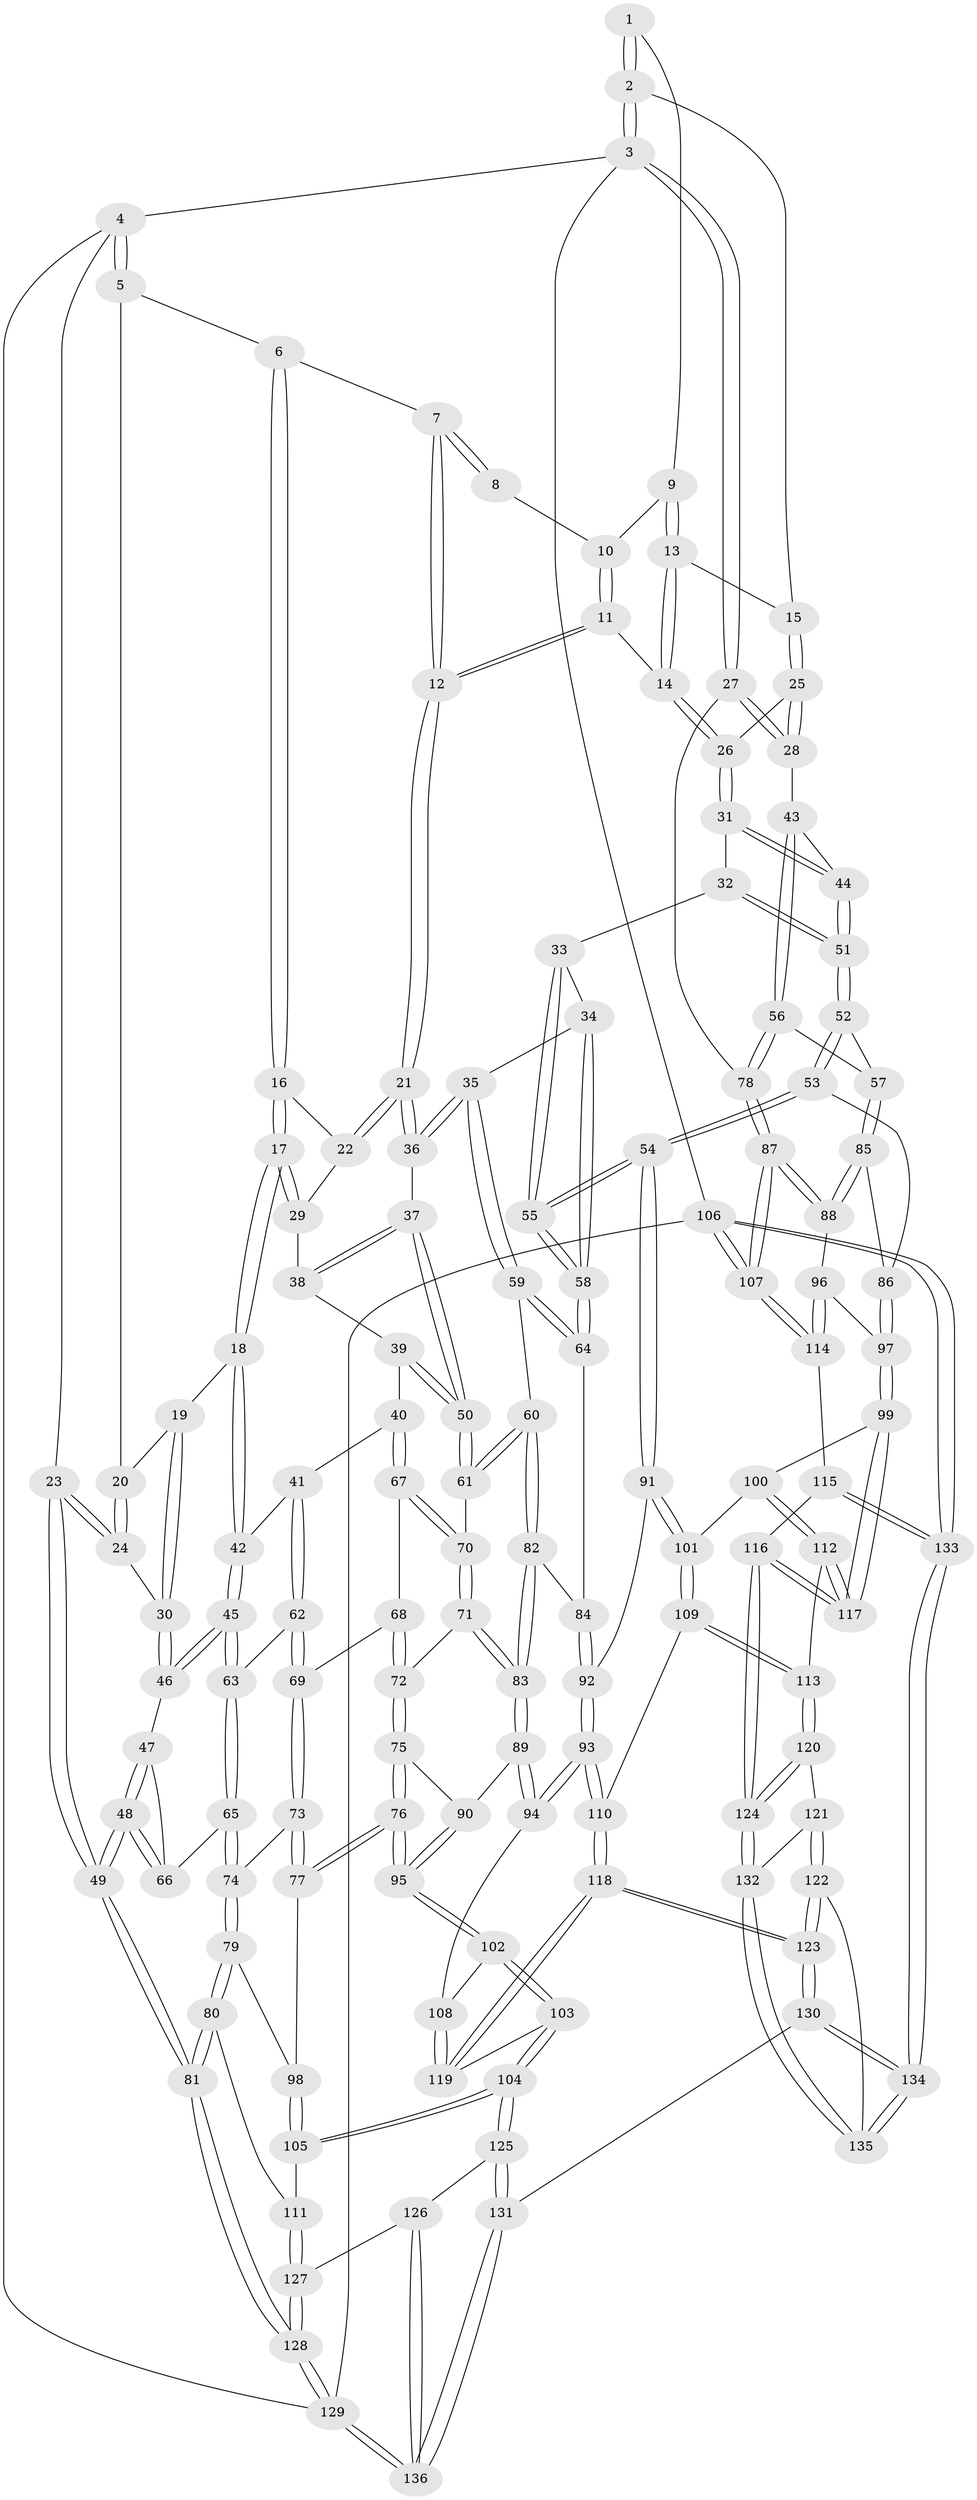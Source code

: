 // coarse degree distribution, {3: 0.24074074074074073, 1: 0.018518518518518517, 4: 0.24074074074074073, 5: 0.3333333333333333, 2: 0.05555555555555555, 7: 0.037037037037037035, 6: 0.05555555555555555, 8: 0.018518518518518517}
// Generated by graph-tools (version 1.1) at 2025/05/03/04/25 22:05:25]
// undirected, 136 vertices, 337 edges
graph export_dot {
graph [start="1"]
  node [color=gray90,style=filled];
  1 [pos="+0.8377583656181643+0"];
  2 [pos="+1+0"];
  3 [pos="+1+0"];
  4 [pos="+0+0"];
  5 [pos="+0.2667188582619247+0"];
  6 [pos="+0.279017457555872+0"];
  7 [pos="+0.512865109016495+0"];
  8 [pos="+0.6126095387813634+0"];
  9 [pos="+0.7666046785845259+0.05723903852438734"];
  10 [pos="+0.6978320479052595+0.02842021492240481"];
  11 [pos="+0.6297406514733622+0.17371692210661424"];
  12 [pos="+0.5816816132004513+0.18999284673948513"];
  13 [pos="+0.7754833715826857+0.0715380719771387"];
  14 [pos="+0.6944414002909375+0.1711157657206309"];
  15 [pos="+0.8874909507979816+0.0916613632993438"];
  16 [pos="+0.3124219059083954+0"];
  17 [pos="+0.2879333012900054+0.21551806123944534"];
  18 [pos="+0.269627668125472+0.2276980223009293"];
  19 [pos="+0.22185845253826342+0.2157868800257103"];
  20 [pos="+0.14608914304989762+0.09576350543239566"];
  21 [pos="+0.5736767978590319+0.2009109460931075"];
  22 [pos="+0.4715167548841662+0.17680688402344158"];
  23 [pos="+0+0.16168984716191354"];
  24 [pos="+0+0.20203889152074223"];
  25 [pos="+0.894827751371875+0.15645304360495987"];
  26 [pos="+0.8303595636981728+0.22981178168092264"];
  27 [pos="+1+0.27518381359139166"];
  28 [pos="+1+0.2640498603541965"];
  29 [pos="+0.3385106328034851+0.22543262114061122"];
  30 [pos="+0.07557290144582168+0.2517065883965779"];
  31 [pos="+0.830604038688235+0.24604038290850774"];
  32 [pos="+0.7293968602739054+0.33723446544385693"];
  33 [pos="+0.7175059072341222+0.33634768274200455"];
  34 [pos="+0.6420307020193418+0.3191294618469359"];
  35 [pos="+0.5767558969151526+0.27261654188000395"];
  36 [pos="+0.5735196566007067+0.26720296485350603"];
  37 [pos="+0.49153289700317915+0.3147924762931878"];
  38 [pos="+0.36569990344215475+0.2665650093075319"];
  39 [pos="+0.37772645849167563+0.3297177573676382"];
  40 [pos="+0.32256664229166016+0.36870473595504444"];
  41 [pos="+0.31592649806909395+0.36537192829257814"];
  42 [pos="+0.264829874969743+0.2590873007104879"];
  43 [pos="+0.8857850883363979+0.3319519034866117"];
  44 [pos="+0.8823122984303253+0.327654351067922"];
  45 [pos="+0.1825782074606509+0.37241021336003777"];
  46 [pos="+0.1145497643728218+0.3432446097639174"];
  47 [pos="+0.10918634530467705+0.3493535589784172"];
  48 [pos="+0+0.5369084368251081"];
  49 [pos="+0+0.579494669620142"];
  50 [pos="+0.44491261704756846+0.3609787832544342"];
  51 [pos="+0.7560809463165796+0.3760853597524894"];
  52 [pos="+0.7955420399675474+0.46601475530258507"];
  53 [pos="+0.7041625793501526+0.5227007474081105"];
  54 [pos="+0.6915316934109653+0.5247738852875995"];
  55 [pos="+0.6826634246249765+0.5185116143584961"];
  56 [pos="+0.882389965762641+0.43393663387218423"];
  57 [pos="+0.8640979013831933+0.4643060003752232"];
  58 [pos="+0.6724934521114351+0.5126510088403096"];
  59 [pos="+0.5603678057210111+0.40049603009552126"];
  60 [pos="+0.48237212335013196+0.45772580160582466"];
  61 [pos="+0.428711022458854+0.4215795795869826"];
  62 [pos="+0.23166370702304462+0.4097334927958522"];
  63 [pos="+0.18524908899996026+0.3782865406801785"];
  64 [pos="+0.6179568716762894+0.5030935842017914"];
  65 [pos="+0.14438792366529382+0.46257489587983625"];
  66 [pos="+0.10733603360755584+0.46638116342501823"];
  67 [pos="+0.3476025765887159+0.4128404028128821"];
  68 [pos="+0.2824337887885473+0.44213915274174204"];
  69 [pos="+0.24615637765473625+0.44359009004077904"];
  70 [pos="+0.38399400018365604+0.44185104888815896"];
  71 [pos="+0.3602043327108662+0.5100831808836012"];
  72 [pos="+0.35900530534861047+0.5105799702013382"];
  73 [pos="+0.23626712013063433+0.5415453781564368"];
  74 [pos="+0.17958768626837843+0.5090046874549448"];
  75 [pos="+0.32742866385106273+0.529321258983474"];
  76 [pos="+0.25723612635809073+0.5582666073368951"];
  77 [pos="+0.23778086644265853+0.5445131220075293"];
  78 [pos="+1+0.37890208687044996"];
  79 [pos="+0+0.5900553100913124"];
  80 [pos="+0+0.6059003816006872"];
  81 [pos="+0+0.5955046712612221"];
  82 [pos="+0.5061965351077938+0.5247896960672322"];
  83 [pos="+0.4559145801243633+0.5839598064356224"];
  84 [pos="+0.5616456347831338+0.5233707894828835"];
  85 [pos="+0.9038665223130559+0.5330032059020045"];
  86 [pos="+0.7741495643019566+0.5894206991740865"];
  87 [pos="+1+0.6191394032268175"];
  88 [pos="+0.926922740710794+0.5663435223613397"];
  89 [pos="+0.45577496568897696+0.5924813351886344"];
  90 [pos="+0.3636869264187875+0.6057642028417166"];
  91 [pos="+0.6718647705755805+0.5996078302261915"];
  92 [pos="+0.5717764952509425+0.6369828263085434"];
  93 [pos="+0.49790706215135994+0.7081436632550073"];
  94 [pos="+0.4752453925010006+0.6933692140499661"];
  95 [pos="+0.2782372072309704+0.6761208276991081"];
  96 [pos="+0.8444376570008477+0.6713155489700197"];
  97 [pos="+0.8363689730603956+0.6734675506901543"];
  98 [pos="+0.15419638083862636+0.590505971322642"];
  99 [pos="+0.7948857287772854+0.7090890846588336"];
  100 [pos="+0.7078293897100959+0.6892291440077656"];
  101 [pos="+0.6864298453994513+0.65346467718987"];
  102 [pos="+0.2784231703830492+0.7228823006431165"];
  103 [pos="+0.24849641596925878+0.7575351098297838"];
  104 [pos="+0.2463095103772113+0.7593662301010523"];
  105 [pos="+0.192044257620846+0.7474799168067341"];
  106 [pos="+1+1"];
  107 [pos="+1+0.7439405169904915"];
  108 [pos="+0.3953000832167206+0.7105737051235721"];
  109 [pos="+0.5331505995142519+0.7246320885857981"];
  110 [pos="+0.4995373500818952+0.710659799133441"];
  111 [pos="+0.07164142425275945+0.7432351294380313"];
  112 [pos="+0.64906960059281+0.7685298717069224"];
  113 [pos="+0.6263782977832033+0.7851272403399382"];
  114 [pos="+0.9981269654776702+0.7957018322774566"];
  115 [pos="+0.9515211969291746+0.8301521811767152"];
  116 [pos="+0.8078942429171713+0.8572866706206501"];
  117 [pos="+0.7936493517791391+0.8007751093437062"];
  118 [pos="+0.46453169948526735+0.892097992541659"];
  119 [pos="+0.4007155046434137+0.8327755694111986"];
  120 [pos="+0.6292999181694169+0.8054405661216962"];
  121 [pos="+0.6114210582022274+0.8581717607723892"];
  122 [pos="+0.580198199313949+0.9261241273212987"];
  123 [pos="+0.4755162212017191+1"];
  124 [pos="+0.7908684817256658+0.8842987248070748"];
  125 [pos="+0.2521707530183081+0.8634487622518547"];
  126 [pos="+0.0832679044339442+0.9244743463326643"];
  127 [pos="+0.07025749674515036+0.8676581379694052"];
  128 [pos="+0+0.8872244350172397"];
  129 [pos="+0+1"];
  130 [pos="+0.4180309151898587+1"];
  131 [pos="+0.3988285273184328+1"];
  132 [pos="+0.7849528627893513+0.9097428183167595"];
  133 [pos="+0.908777124385436+1"];
  134 [pos="+0.8648517295677275+1"];
  135 [pos="+0.7817836621722877+0.9286813724574813"];
  136 [pos="+0+1"];
  1 -- 2;
  1 -- 2;
  1 -- 9;
  2 -- 3;
  2 -- 3;
  2 -- 15;
  3 -- 4;
  3 -- 27;
  3 -- 27;
  3 -- 106;
  4 -- 5;
  4 -- 5;
  4 -- 23;
  4 -- 129;
  5 -- 6;
  5 -- 20;
  6 -- 7;
  6 -- 16;
  6 -- 16;
  7 -- 8;
  7 -- 8;
  7 -- 12;
  7 -- 12;
  8 -- 10;
  9 -- 10;
  9 -- 13;
  9 -- 13;
  10 -- 11;
  10 -- 11;
  11 -- 12;
  11 -- 12;
  11 -- 14;
  12 -- 21;
  12 -- 21;
  13 -- 14;
  13 -- 14;
  13 -- 15;
  14 -- 26;
  14 -- 26;
  15 -- 25;
  15 -- 25;
  16 -- 17;
  16 -- 17;
  16 -- 22;
  17 -- 18;
  17 -- 18;
  17 -- 29;
  17 -- 29;
  18 -- 19;
  18 -- 42;
  18 -- 42;
  19 -- 20;
  19 -- 30;
  19 -- 30;
  20 -- 24;
  20 -- 24;
  21 -- 22;
  21 -- 22;
  21 -- 36;
  21 -- 36;
  22 -- 29;
  23 -- 24;
  23 -- 24;
  23 -- 49;
  23 -- 49;
  24 -- 30;
  25 -- 26;
  25 -- 28;
  25 -- 28;
  26 -- 31;
  26 -- 31;
  27 -- 28;
  27 -- 28;
  27 -- 78;
  28 -- 43;
  29 -- 38;
  30 -- 46;
  30 -- 46;
  31 -- 32;
  31 -- 44;
  31 -- 44;
  32 -- 33;
  32 -- 51;
  32 -- 51;
  33 -- 34;
  33 -- 55;
  33 -- 55;
  34 -- 35;
  34 -- 58;
  34 -- 58;
  35 -- 36;
  35 -- 36;
  35 -- 59;
  35 -- 59;
  36 -- 37;
  37 -- 38;
  37 -- 38;
  37 -- 50;
  37 -- 50;
  38 -- 39;
  39 -- 40;
  39 -- 50;
  39 -- 50;
  40 -- 41;
  40 -- 67;
  40 -- 67;
  41 -- 42;
  41 -- 62;
  41 -- 62;
  42 -- 45;
  42 -- 45;
  43 -- 44;
  43 -- 56;
  43 -- 56;
  44 -- 51;
  44 -- 51;
  45 -- 46;
  45 -- 46;
  45 -- 63;
  45 -- 63;
  46 -- 47;
  47 -- 48;
  47 -- 48;
  47 -- 66;
  48 -- 49;
  48 -- 49;
  48 -- 66;
  48 -- 66;
  49 -- 81;
  49 -- 81;
  50 -- 61;
  50 -- 61;
  51 -- 52;
  51 -- 52;
  52 -- 53;
  52 -- 53;
  52 -- 57;
  53 -- 54;
  53 -- 54;
  53 -- 86;
  54 -- 55;
  54 -- 55;
  54 -- 91;
  54 -- 91;
  55 -- 58;
  55 -- 58;
  56 -- 57;
  56 -- 78;
  56 -- 78;
  57 -- 85;
  57 -- 85;
  58 -- 64;
  58 -- 64;
  59 -- 60;
  59 -- 64;
  59 -- 64;
  60 -- 61;
  60 -- 61;
  60 -- 82;
  60 -- 82;
  61 -- 70;
  62 -- 63;
  62 -- 69;
  62 -- 69;
  63 -- 65;
  63 -- 65;
  64 -- 84;
  65 -- 66;
  65 -- 74;
  65 -- 74;
  67 -- 68;
  67 -- 70;
  67 -- 70;
  68 -- 69;
  68 -- 72;
  68 -- 72;
  69 -- 73;
  69 -- 73;
  70 -- 71;
  70 -- 71;
  71 -- 72;
  71 -- 83;
  71 -- 83;
  72 -- 75;
  72 -- 75;
  73 -- 74;
  73 -- 77;
  73 -- 77;
  74 -- 79;
  74 -- 79;
  75 -- 76;
  75 -- 76;
  75 -- 90;
  76 -- 77;
  76 -- 77;
  76 -- 95;
  76 -- 95;
  77 -- 98;
  78 -- 87;
  78 -- 87;
  79 -- 80;
  79 -- 80;
  79 -- 98;
  80 -- 81;
  80 -- 81;
  80 -- 111;
  81 -- 128;
  81 -- 128;
  82 -- 83;
  82 -- 83;
  82 -- 84;
  83 -- 89;
  83 -- 89;
  84 -- 92;
  84 -- 92;
  85 -- 86;
  85 -- 88;
  85 -- 88;
  86 -- 97;
  86 -- 97;
  87 -- 88;
  87 -- 88;
  87 -- 107;
  87 -- 107;
  88 -- 96;
  89 -- 90;
  89 -- 94;
  89 -- 94;
  90 -- 95;
  90 -- 95;
  91 -- 92;
  91 -- 101;
  91 -- 101;
  92 -- 93;
  92 -- 93;
  93 -- 94;
  93 -- 94;
  93 -- 110;
  93 -- 110;
  94 -- 108;
  95 -- 102;
  95 -- 102;
  96 -- 97;
  96 -- 114;
  96 -- 114;
  97 -- 99;
  97 -- 99;
  98 -- 105;
  98 -- 105;
  99 -- 100;
  99 -- 117;
  99 -- 117;
  100 -- 101;
  100 -- 112;
  100 -- 112;
  101 -- 109;
  101 -- 109;
  102 -- 103;
  102 -- 103;
  102 -- 108;
  103 -- 104;
  103 -- 104;
  103 -- 119;
  104 -- 105;
  104 -- 105;
  104 -- 125;
  104 -- 125;
  105 -- 111;
  106 -- 107;
  106 -- 107;
  106 -- 133;
  106 -- 133;
  106 -- 129;
  107 -- 114;
  107 -- 114;
  108 -- 119;
  108 -- 119;
  109 -- 110;
  109 -- 113;
  109 -- 113;
  110 -- 118;
  110 -- 118;
  111 -- 127;
  111 -- 127;
  112 -- 113;
  112 -- 117;
  112 -- 117;
  113 -- 120;
  113 -- 120;
  114 -- 115;
  115 -- 116;
  115 -- 133;
  115 -- 133;
  116 -- 117;
  116 -- 117;
  116 -- 124;
  116 -- 124;
  118 -- 119;
  118 -- 119;
  118 -- 123;
  118 -- 123;
  120 -- 121;
  120 -- 124;
  120 -- 124;
  121 -- 122;
  121 -- 122;
  121 -- 132;
  122 -- 123;
  122 -- 123;
  122 -- 135;
  123 -- 130;
  123 -- 130;
  124 -- 132;
  124 -- 132;
  125 -- 126;
  125 -- 131;
  125 -- 131;
  126 -- 127;
  126 -- 136;
  126 -- 136;
  127 -- 128;
  127 -- 128;
  128 -- 129;
  128 -- 129;
  129 -- 136;
  129 -- 136;
  130 -- 131;
  130 -- 134;
  130 -- 134;
  131 -- 136;
  131 -- 136;
  132 -- 135;
  132 -- 135;
  133 -- 134;
  133 -- 134;
  134 -- 135;
  134 -- 135;
}
